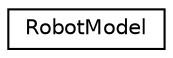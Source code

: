 digraph "Graphical Class Hierarchy"
{
  edge [fontname="Helvetica",fontsize="10",labelfontname="Helvetica",labelfontsize="10"];
  node [fontname="Helvetica",fontsize="10",shape=record];
  rankdir="LR";
  Node1 [label="RobotModel",height=0.2,width=0.4,color="black", fillcolor="white", style="filled",URL="$classRobotModel.html",tooltip="RobotModel aggregates all five of the RobotPart types. "];
}
